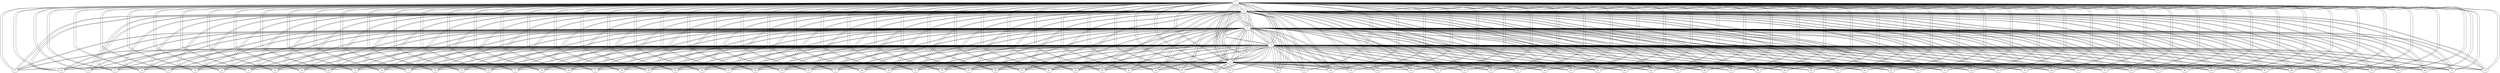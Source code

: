 graph sample {
1 -- 2;
2 -- 1;
1 -- 3;
3 -- 1;
1 -- 4;
4 -- 1;
1 -- 5;
5 -- 1;
2 -- 3;
3 -- 2;
2 -- 4;
4 -- 2;
2 -- 5;
5 -- 2;
3 -- 4;
4 -- 3;
3 -- 5;
5 -- 3;
4 -- 5;
5 -- 4;
3 -- 6;
6 -- 3;
1 -- 6;
6 -- 1;
5 -- 6;
6 -- 5;
2 -- 6;
6 -- 2;
4 -- 6;
6 -- 4;
1 -- 7;
7 -- 1;
5 -- 7;
7 -- 5;
4 -- 7;
7 -- 4;
3 -- 7;
7 -- 3;
2 -- 7;
7 -- 2;
5 -- 8;
8 -- 5;
3 -- 8;
8 -- 3;
2 -- 8;
8 -- 2;
1 -- 8;
8 -- 1;
4 -- 8;
8 -- 4;
5 -- 9;
9 -- 5;
2 -- 9;
9 -- 2;
4 -- 9;
9 -- 4;
1 -- 9;
9 -- 1;
3 -- 9;
9 -- 3;
2 -- 10;
10 -- 2;
4 -- 10;
10 -- 4;
5 -- 10;
10 -- 5;
3 -- 10;
10 -- 3;
1 -- 10;
10 -- 1;
5 -- 11;
11 -- 5;
2 -- 11;
11 -- 2;
1 -- 11;
11 -- 1;
4 -- 11;
11 -- 4;
3 -- 11;
11 -- 3;
1 -- 12;
12 -- 1;
5 -- 12;
12 -- 5;
4 -- 12;
12 -- 4;
2 -- 12;
12 -- 2;
3 -- 12;
12 -- 3;
2 -- 13;
13 -- 2;
5 -- 13;
13 -- 5;
3 -- 13;
13 -- 3;
4 -- 13;
13 -- 4;
1 -- 13;
13 -- 1;
3 -- 14;
14 -- 3;
1 -- 14;
14 -- 1;
2 -- 14;
14 -- 2;
4 -- 14;
14 -- 4;
5 -- 14;
14 -- 5;
2 -- 15;
15 -- 2;
3 -- 15;
15 -- 3;
1 -- 15;
15 -- 1;
4 -- 15;
15 -- 4;
5 -- 15;
15 -- 5;
1 -- 16;
16 -- 1;
5 -- 16;
16 -- 5;
3 -- 16;
16 -- 3;
4 -- 16;
16 -- 4;
2 -- 16;
16 -- 2;
1 -- 17;
17 -- 1;
4 -- 17;
17 -- 4;
3 -- 17;
17 -- 3;
2 -- 17;
17 -- 2;
5 -- 17;
17 -- 5;
4 -- 18;
18 -- 4;
3 -- 18;
18 -- 3;
5 -- 18;
18 -- 5;
2 -- 18;
18 -- 2;
1 -- 18;
18 -- 1;
4 -- 19;
19 -- 4;
3 -- 19;
19 -- 3;
2 -- 19;
19 -- 2;
1 -- 19;
19 -- 1;
5 -- 19;
19 -- 5;
4 -- 20;
20 -- 4;
5 -- 20;
20 -- 5;
2 -- 20;
20 -- 2;
3 -- 20;
20 -- 3;
1 -- 20;
20 -- 1;
4 -- 21;
21 -- 4;
3 -- 21;
21 -- 3;
1 -- 21;
21 -- 1;
5 -- 21;
21 -- 5;
2 -- 21;
21 -- 2;
1 -- 22;
22 -- 1;
3 -- 22;
22 -- 3;
5 -- 22;
22 -- 5;
4 -- 22;
22 -- 4;
2 -- 22;
22 -- 2;
2 -- 23;
23 -- 2;
3 -- 23;
23 -- 3;
1 -- 23;
23 -- 1;
4 -- 23;
23 -- 4;
5 -- 23;
23 -- 5;
1 -- 24;
24 -- 1;
5 -- 24;
24 -- 5;
2 -- 24;
24 -- 2;
4 -- 24;
24 -- 4;
3 -- 24;
24 -- 3;
3 -- 25;
25 -- 3;
5 -- 25;
25 -- 5;
4 -- 25;
25 -- 4;
2 -- 25;
25 -- 2;
1 -- 25;
25 -- 1;
1 -- 26;
26 -- 1;
3 -- 26;
26 -- 3;
4 -- 26;
26 -- 4;
2 -- 26;
26 -- 2;
5 -- 26;
26 -- 5;
4 -- 27;
27 -- 4;
3 -- 27;
27 -- 3;
1 -- 27;
27 -- 1;
2 -- 27;
27 -- 2;
5 -- 27;
27 -- 5;
4 -- 28;
28 -- 4;
1 -- 28;
28 -- 1;
3 -- 28;
28 -- 3;
5 -- 28;
28 -- 5;
2 -- 28;
28 -- 2;
4 -- 29;
29 -- 4;
3 -- 29;
29 -- 3;
1 -- 29;
29 -- 1;
5 -- 29;
29 -- 5;
2 -- 29;
29 -- 2;
5 -- 30;
30 -- 5;
4 -- 30;
30 -- 4;
1 -- 30;
30 -- 1;
3 -- 30;
30 -- 3;
2 -- 30;
30 -- 2;
2 -- 31;
31 -- 2;
1 -- 31;
31 -- 1;
3 -- 31;
31 -- 3;
4 -- 31;
31 -- 4;
5 -- 31;
31 -- 5;
1 -- 32;
32 -- 1;
2 -- 32;
32 -- 2;
4 -- 32;
32 -- 4;
5 -- 32;
32 -- 5;
3 -- 32;
32 -- 3;
2 -- 33;
33 -- 2;
3 -- 33;
33 -- 3;
5 -- 33;
33 -- 5;
1 -- 33;
33 -- 1;
4 -- 33;
33 -- 4;
5 -- 34;
34 -- 5;
1 -- 34;
34 -- 1;
2 -- 34;
34 -- 2;
4 -- 34;
34 -- 4;
3 -- 34;
34 -- 3;
1 -- 35;
35 -- 1;
4 -- 35;
35 -- 4;
5 -- 35;
35 -- 5;
3 -- 35;
35 -- 3;
2 -- 35;
35 -- 2;
2 -- 36;
36 -- 2;
5 -- 36;
36 -- 5;
4 -- 36;
36 -- 4;
1 -- 36;
36 -- 1;
3 -- 36;
36 -- 3;
1 -- 37;
37 -- 1;
2 -- 37;
37 -- 2;
5 -- 37;
37 -- 5;
4 -- 37;
37 -- 4;
3 -- 37;
37 -- 3;
3 -- 38;
38 -- 3;
5 -- 38;
38 -- 5;
4 -- 38;
38 -- 4;
2 -- 38;
38 -- 2;
1 -- 38;
38 -- 1;
3 -- 39;
39 -- 3;
5 -- 39;
39 -- 5;
1 -- 39;
39 -- 1;
2 -- 39;
39 -- 2;
4 -- 39;
39 -- 4;
2 -- 40;
40 -- 2;
1 -- 40;
40 -- 1;
3 -- 40;
40 -- 3;
5 -- 40;
40 -- 5;
4 -- 40;
40 -- 4;
2 -- 41;
41 -- 2;
4 -- 41;
41 -- 4;
3 -- 41;
41 -- 3;
5 -- 41;
41 -- 5;
1 -- 41;
41 -- 1;
4 -- 42;
42 -- 4;
3 -- 42;
42 -- 3;
1 -- 42;
42 -- 1;
2 -- 42;
42 -- 2;
5 -- 42;
42 -- 5;
4 -- 43;
43 -- 4;
3 -- 43;
43 -- 3;
5 -- 43;
43 -- 5;
2 -- 43;
43 -- 2;
1 -- 43;
43 -- 1;
5 -- 44;
44 -- 5;
4 -- 44;
44 -- 4;
2 -- 44;
44 -- 2;
1 -- 44;
44 -- 1;
3 -- 44;
44 -- 3;
3 -- 45;
45 -- 3;
5 -- 45;
45 -- 5;
4 -- 45;
45 -- 4;
2 -- 45;
45 -- 2;
1 -- 45;
45 -- 1;
1 -- 46;
46 -- 1;
3 -- 46;
46 -- 3;
5 -- 46;
46 -- 5;
4 -- 46;
46 -- 4;
2 -- 46;
46 -- 2;
4 -- 47;
47 -- 4;
2 -- 47;
47 -- 2;
3 -- 47;
47 -- 3;
1 -- 47;
47 -- 1;
5 -- 47;
47 -- 5;
4 -- 48;
48 -- 4;
2 -- 48;
48 -- 2;
5 -- 48;
48 -- 5;
1 -- 48;
48 -- 1;
3 -- 48;
48 -- 3;
5 -- 49;
49 -- 5;
2 -- 49;
49 -- 2;
1 -- 49;
49 -- 1;
4 -- 49;
49 -- 4;
3 -- 49;
49 -- 3;
4 -- 50;
50 -- 4;
1 -- 50;
50 -- 1;
3 -- 50;
50 -- 3;
5 -- 50;
50 -- 5;
2 -- 50;
50 -- 2;
2 -- 51;
51 -- 2;
1 -- 51;
51 -- 1;
5 -- 51;
51 -- 5;
4 -- 51;
51 -- 4;
3 -- 51;
51 -- 3;
1 -- 52;
52 -- 1;
2 -- 52;
52 -- 2;
3 -- 52;
52 -- 3;
5 -- 52;
52 -- 5;
4 -- 52;
52 -- 4;
4 -- 53;
53 -- 4;
2 -- 53;
53 -- 2;
1 -- 53;
53 -- 1;
5 -- 53;
53 -- 5;
3 -- 53;
53 -- 3;
4 -- 54;
54 -- 4;
2 -- 54;
54 -- 2;
1 -- 54;
54 -- 1;
5 -- 54;
54 -- 5;
3 -- 54;
54 -- 3;
5 -- 55;
55 -- 5;
3 -- 55;
55 -- 3;
2 -- 55;
55 -- 2;
1 -- 55;
55 -- 1;
4 -- 55;
55 -- 4;
1 -- 56;
56 -- 1;
2 -- 56;
56 -- 2;
4 -- 56;
56 -- 4;
5 -- 56;
56 -- 5;
3 -- 56;
56 -- 3;
3 -- 57;
57 -- 3;
4 -- 57;
57 -- 4;
2 -- 57;
57 -- 2;
1 -- 57;
57 -- 1;
5 -- 57;
57 -- 5;
4 -- 58;
58 -- 4;
5 -- 58;
58 -- 5;
3 -- 58;
58 -- 3;
1 -- 58;
58 -- 1;
2 -- 58;
58 -- 2;
4 -- 59;
59 -- 4;
3 -- 59;
59 -- 3;
5 -- 59;
59 -- 5;
2 -- 59;
59 -- 2;
1 -- 59;
59 -- 1;
4 -- 60;
60 -- 4;
1 -- 60;
60 -- 1;
2 -- 60;
60 -- 2;
5 -- 60;
60 -- 5;
3 -- 60;
60 -- 3;
3 -- 61;
61 -- 3;
4 -- 61;
61 -- 4;
5 -- 61;
61 -- 5;
1 -- 61;
61 -- 1;
2 -- 61;
61 -- 2;
3 -- 62;
62 -- 3;
4 -- 62;
62 -- 4;
1 -- 62;
62 -- 1;
5 -- 62;
62 -- 5;
2 -- 62;
62 -- 2;
3 -- 63;
63 -- 3;
4 -- 63;
63 -- 4;
2 -- 63;
63 -- 2;
5 -- 63;
63 -- 5;
1 -- 63;
63 -- 1;
2 -- 64;
64 -- 2;
4 -- 64;
64 -- 4;
3 -- 64;
64 -- 3;
1 -- 64;
64 -- 1;
5 -- 64;
64 -- 5;
4 -- 65;
65 -- 4;
1 -- 65;
65 -- 1;
3 -- 65;
65 -- 3;
5 -- 65;
65 -- 5;
2 -- 65;
65 -- 2;
2 -- 66;
66 -- 2;
5 -- 66;
66 -- 5;
3 -- 66;
66 -- 3;
4 -- 66;
66 -- 4;
1 -- 66;
66 -- 1;
1 -- 67;
67 -- 1;
3 -- 67;
67 -- 3;
5 -- 67;
67 -- 5;
2 -- 67;
67 -- 2;
4 -- 67;
67 -- 4;
3 -- 68;
68 -- 3;
2 -- 68;
68 -- 2;
5 -- 68;
68 -- 5;
4 -- 68;
68 -- 4;
1 -- 68;
68 -- 1;
2 -- 69;
69 -- 2;
5 -- 69;
69 -- 5;
3 -- 69;
69 -- 3;
1 -- 69;
69 -- 1;
4 -- 69;
69 -- 4;
4 -- 70;
70 -- 4;
3 -- 70;
70 -- 3;
1 -- 70;
70 -- 1;
2 -- 70;
70 -- 2;
5 -- 70;
70 -- 5;
4 -- 71;
71 -- 4;
5 -- 71;
71 -- 5;
1 -- 71;
71 -- 1;
3 -- 71;
71 -- 3;
2 -- 71;
71 -- 2;
1 -- 72;
72 -- 1;
3 -- 72;
72 -- 3;
4 -- 72;
72 -- 4;
2 -- 72;
72 -- 2;
5 -- 72;
72 -- 5;
3 -- 73;
73 -- 3;
4 -- 73;
73 -- 4;
2 -- 73;
73 -- 2;
1 -- 73;
73 -- 1;
5 -- 73;
73 -- 5;
1 -- 74;
74 -- 1;
5 -- 74;
74 -- 5;
4 -- 74;
74 -- 4;
3 -- 74;
74 -- 3;
2 -- 74;
74 -- 2;
3 -- 75;
75 -- 3;
2 -- 75;
75 -- 2;
1 -- 75;
75 -- 1;
4 -- 75;
75 -- 4;
5 -- 75;
75 -- 5;
5 -- 76;
76 -- 5;
1 -- 76;
76 -- 1;
3 -- 76;
76 -- 3;
2 -- 76;
76 -- 2;
4 -- 76;
76 -- 4;
1 -- 77;
77 -- 1;
3 -- 77;
77 -- 3;
2 -- 77;
77 -- 2;
4 -- 77;
77 -- 4;
5 -- 77;
77 -- 5;
3 -- 78;
78 -- 3;
5 -- 78;
78 -- 5;
2 -- 78;
78 -- 2;
1 -- 78;
78 -- 1;
4 -- 78;
78 -- 4;
2 -- 79;
79 -- 2;
5 -- 79;
79 -- 5;
3 -- 79;
79 -- 3;
1 -- 79;
79 -- 1;
4 -- 79;
79 -- 4;
1 -- 80;
80 -- 1;
4 -- 80;
80 -- 4;
3 -- 80;
80 -- 3;
2 -- 80;
80 -- 2;
5 -- 80;
80 -- 5;
4 -- 81;
81 -- 4;
5 -- 81;
81 -- 5;
1 -- 81;
81 -- 1;
2 -- 81;
81 -- 2;
3 -- 81;
81 -- 3;
3 -- 82;
82 -- 3;
1 -- 82;
82 -- 1;
2 -- 82;
82 -- 2;
5 -- 82;
82 -- 5;
4 -- 82;
82 -- 4;
4 -- 83;
83 -- 4;
1 -- 83;
83 -- 1;
3 -- 83;
83 -- 3;
2 -- 83;
83 -- 2;
5 -- 83;
83 -- 5;
1 -- 84;
84 -- 1;
4 -- 84;
84 -- 4;
2 -- 84;
84 -- 2;
5 -- 84;
84 -- 5;
3 -- 84;
84 -- 3;
1 -- 85;
85 -- 1;
4 -- 85;
85 -- 4;
5 -- 85;
85 -- 5;
2 -- 85;
85 -- 2;
3 -- 85;
85 -- 3;
4 -- 86;
86 -- 4;
2 -- 86;
86 -- 2;
3 -- 86;
86 -- 3;
1 -- 86;
86 -- 1;
5 -- 86;
86 -- 5;
3 -- 87;
87 -- 3;
4 -- 87;
87 -- 4;
5 -- 87;
87 -- 5;
2 -- 87;
87 -- 2;
1 -- 87;
87 -- 1;
5 -- 88;
88 -- 5;
3 -- 88;
88 -- 3;
4 -- 88;
88 -- 4;
1 -- 88;
88 -- 1;
2 -- 88;
88 -- 2;
5 -- 89;
89 -- 5;
3 -- 89;
89 -- 3;
2 -- 89;
89 -- 2;
1 -- 89;
89 -- 1;
4 -- 89;
89 -- 4;
3 -- 90;
90 -- 3;
4 -- 90;
90 -- 4;
5 -- 90;
90 -- 5;
2 -- 90;
90 -- 2;
1 -- 90;
90 -- 1;
3 -- 91;
91 -- 3;
1 -- 91;
91 -- 1;
4 -- 91;
91 -- 4;
5 -- 91;
91 -- 5;
2 -- 91;
91 -- 2;
1 -- 92;
92 -- 1;
3 -- 92;
92 -- 3;
4 -- 92;
92 -- 4;
2 -- 92;
92 -- 2;
5 -- 92;
92 -- 5;
1 -- 93;
93 -- 1;
3 -- 93;
93 -- 3;
2 -- 93;
93 -- 2;
4 -- 93;
93 -- 4;
5 -- 93;
93 -- 5;
5 -- 94;
94 -- 5;
1 -- 94;
94 -- 1;
3 -- 94;
94 -- 3;
2 -- 94;
94 -- 2;
4 -- 94;
94 -- 4;
5 -- 95;
95 -- 5;
1 -- 95;
95 -- 1;
2 -- 95;
95 -- 2;
4 -- 95;
95 -- 4;
3 -- 95;
95 -- 3;
5 -- 96;
96 -- 5;
4 -- 96;
96 -- 4;
1 -- 96;
96 -- 1;
2 -- 96;
96 -- 2;
3 -- 96;
96 -- 3;
3 -- 97;
97 -- 3;
1 -- 97;
97 -- 1;
5 -- 97;
97 -- 5;
4 -- 97;
97 -- 4;
2 -- 97;
97 -- 2;
5 -- 98;
98 -- 5;
2 -- 98;
98 -- 2;
4 -- 98;
98 -- 4;
1 -- 98;
98 -- 1;
3 -- 98;
98 -- 3;
5 -- 99;
99 -- 5;
1 -- 99;
99 -- 1;
4 -- 99;
99 -- 4;
3 -- 99;
99 -- 3;
2 -- 99;
99 -- 2;
1 -- 100;
100 -- 1;
2 -- 100;
100 -- 2;
4 -- 100;
100 -- 4;
5 -- 100;
100 -- 5;
3 -- 100;
100 -- 3;
}